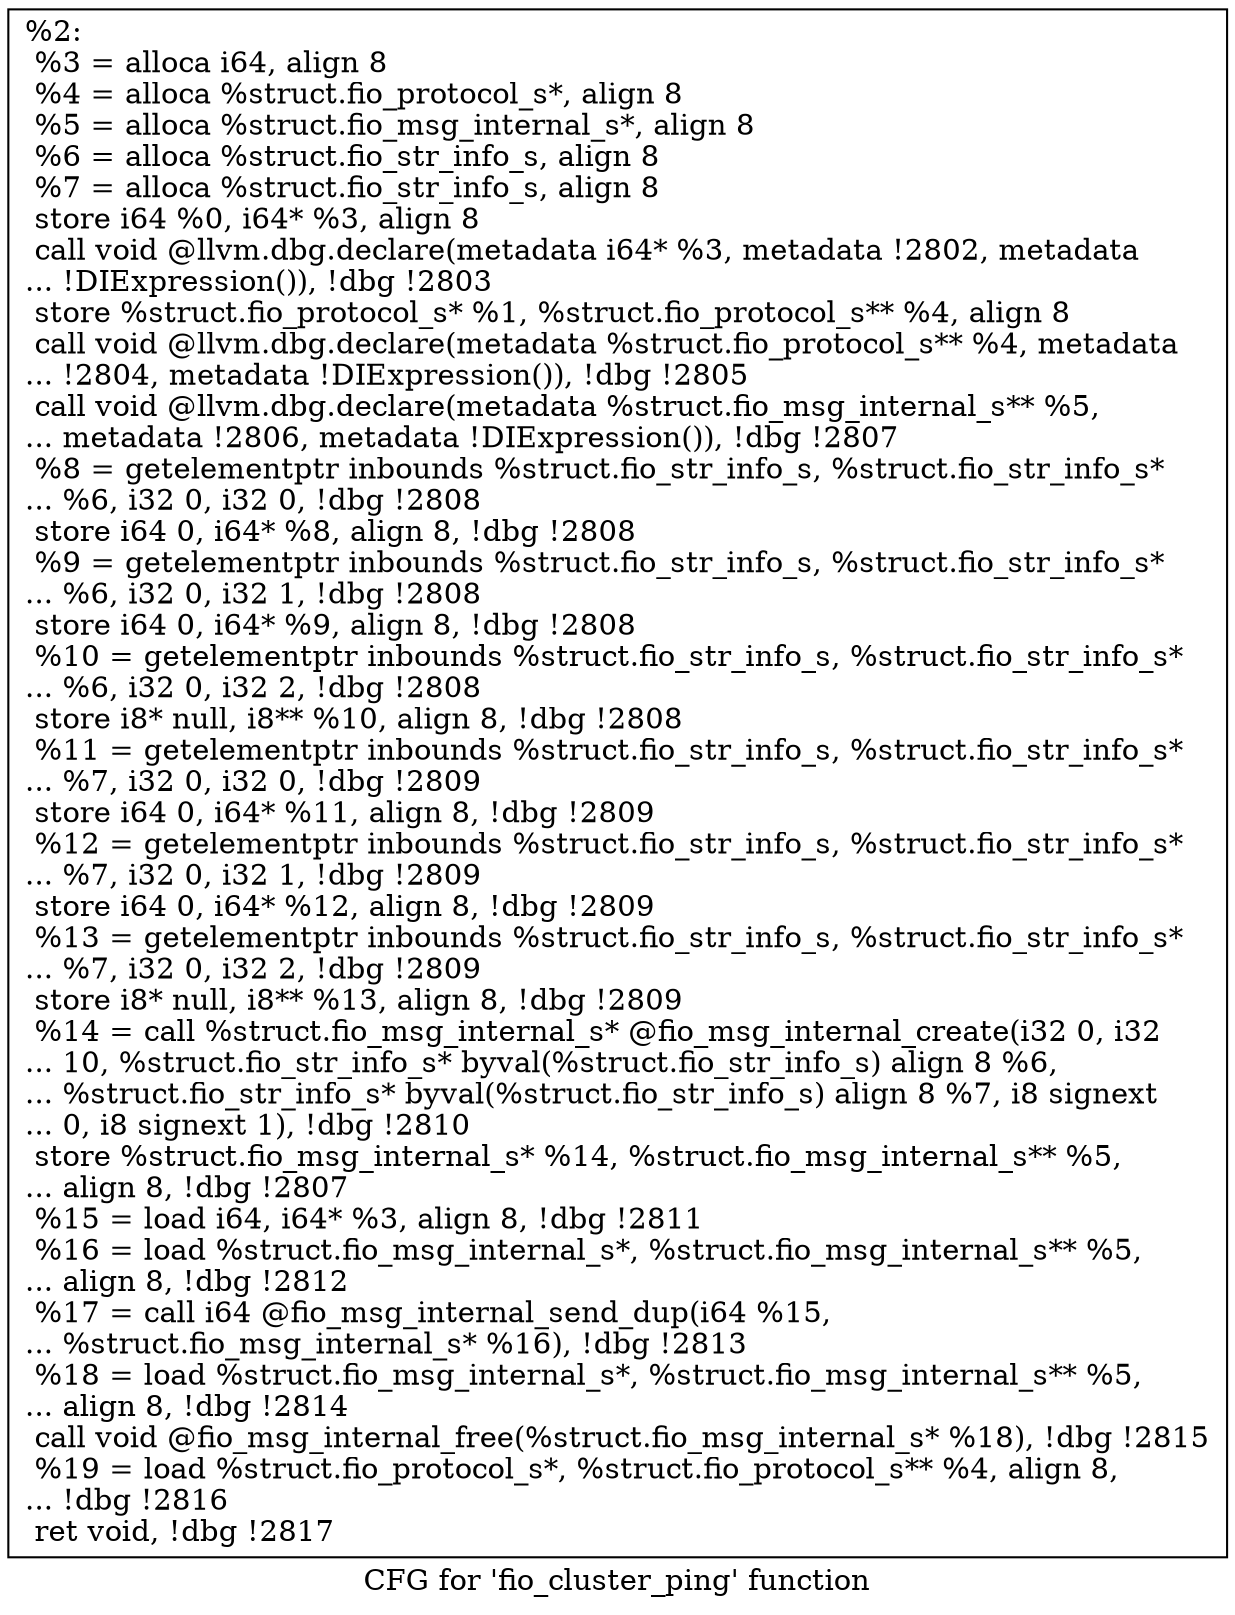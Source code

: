 digraph "CFG for 'fio_cluster_ping' function" {
	label="CFG for 'fio_cluster_ping' function";

	Node0x5568515c8e60 [shape=record,label="{%2:\l  %3 = alloca i64, align 8\l  %4 = alloca %struct.fio_protocol_s*, align 8\l  %5 = alloca %struct.fio_msg_internal_s*, align 8\l  %6 = alloca %struct.fio_str_info_s, align 8\l  %7 = alloca %struct.fio_str_info_s, align 8\l  store i64 %0, i64* %3, align 8\l  call void @llvm.dbg.declare(metadata i64* %3, metadata !2802, metadata\l... !DIExpression()), !dbg !2803\l  store %struct.fio_protocol_s* %1, %struct.fio_protocol_s** %4, align 8\l  call void @llvm.dbg.declare(metadata %struct.fio_protocol_s** %4, metadata\l... !2804, metadata !DIExpression()), !dbg !2805\l  call void @llvm.dbg.declare(metadata %struct.fio_msg_internal_s** %5,\l... metadata !2806, metadata !DIExpression()), !dbg !2807\l  %8 = getelementptr inbounds %struct.fio_str_info_s, %struct.fio_str_info_s*\l... %6, i32 0, i32 0, !dbg !2808\l  store i64 0, i64* %8, align 8, !dbg !2808\l  %9 = getelementptr inbounds %struct.fio_str_info_s, %struct.fio_str_info_s*\l... %6, i32 0, i32 1, !dbg !2808\l  store i64 0, i64* %9, align 8, !dbg !2808\l  %10 = getelementptr inbounds %struct.fio_str_info_s, %struct.fio_str_info_s*\l... %6, i32 0, i32 2, !dbg !2808\l  store i8* null, i8** %10, align 8, !dbg !2808\l  %11 = getelementptr inbounds %struct.fio_str_info_s, %struct.fio_str_info_s*\l... %7, i32 0, i32 0, !dbg !2809\l  store i64 0, i64* %11, align 8, !dbg !2809\l  %12 = getelementptr inbounds %struct.fio_str_info_s, %struct.fio_str_info_s*\l... %7, i32 0, i32 1, !dbg !2809\l  store i64 0, i64* %12, align 8, !dbg !2809\l  %13 = getelementptr inbounds %struct.fio_str_info_s, %struct.fio_str_info_s*\l... %7, i32 0, i32 2, !dbg !2809\l  store i8* null, i8** %13, align 8, !dbg !2809\l  %14 = call %struct.fio_msg_internal_s* @fio_msg_internal_create(i32 0, i32\l... 10, %struct.fio_str_info_s* byval(%struct.fio_str_info_s) align 8 %6,\l... %struct.fio_str_info_s* byval(%struct.fio_str_info_s) align 8 %7, i8 signext\l... 0, i8 signext 1), !dbg !2810\l  store %struct.fio_msg_internal_s* %14, %struct.fio_msg_internal_s** %5,\l... align 8, !dbg !2807\l  %15 = load i64, i64* %3, align 8, !dbg !2811\l  %16 = load %struct.fio_msg_internal_s*, %struct.fio_msg_internal_s** %5,\l... align 8, !dbg !2812\l  %17 = call i64 @fio_msg_internal_send_dup(i64 %15,\l... %struct.fio_msg_internal_s* %16), !dbg !2813\l  %18 = load %struct.fio_msg_internal_s*, %struct.fio_msg_internal_s** %5,\l... align 8, !dbg !2814\l  call void @fio_msg_internal_free(%struct.fio_msg_internal_s* %18), !dbg !2815\l  %19 = load %struct.fio_protocol_s*, %struct.fio_protocol_s** %4, align 8,\l... !dbg !2816\l  ret void, !dbg !2817\l}"];
}
